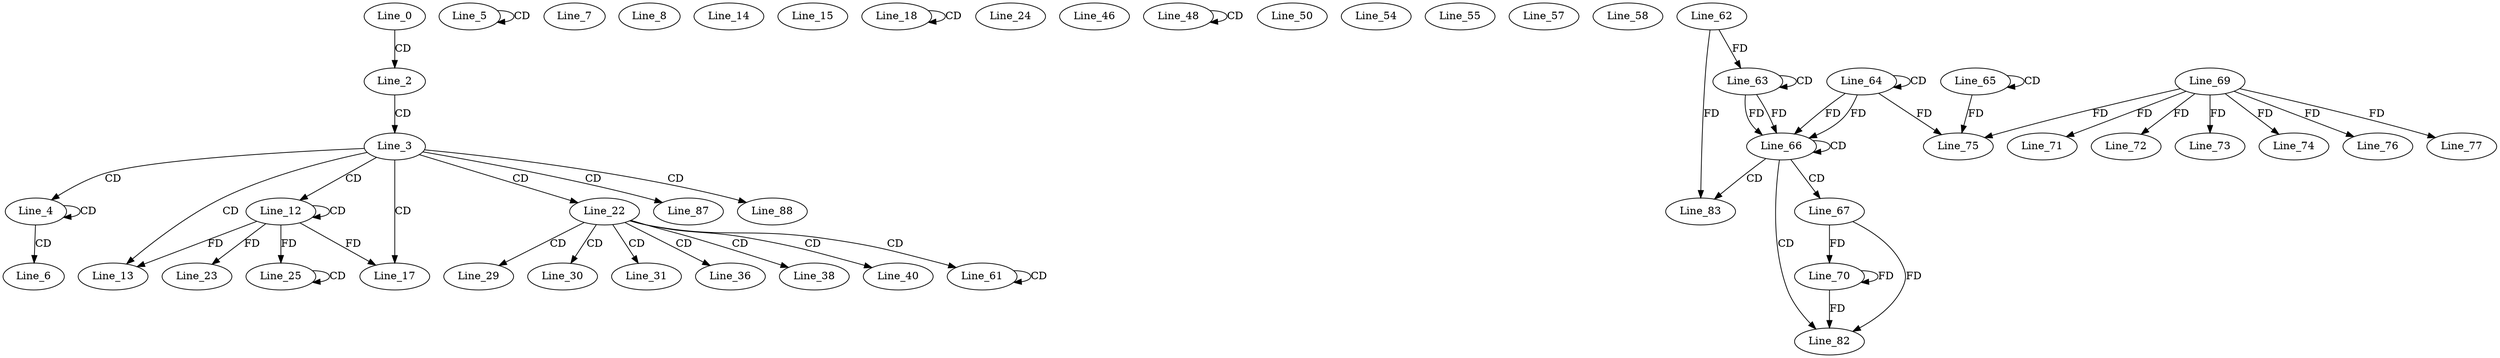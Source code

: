 digraph G {
  Line_0;
  Line_2;
  Line_3;
  Line_4;
  Line_4;
  Line_4;
  Line_4;
  Line_5;
  Line_5;
  Line_5;
  Line_6;
  Line_6;
  Line_6;
  Line_6;
  Line_7;
  Line_8;
  Line_12;
  Line_12;
  Line_13;
  Line_14;
  Line_15;
  Line_17;
  Line_17;
  Line_17;
  Line_17;
  Line_17;
  Line_18;
  Line_18;
  Line_18;
  Line_18;
  Line_22;
  Line_23;
  Line_23;
  Line_23;
  Line_23;
  Line_23;
  Line_24;
  Line_24;
  Line_24;
  Line_25;
  Line_25;
  Line_29;
  Line_29;
  Line_29;
  Line_29;
  Line_30;
  Line_30;
  Line_31;
  Line_31;
  Line_36;
  Line_38;
  Line_40;
  Line_46;
  Line_48;
  Line_48;
  Line_50;
  Line_50;
  Line_54;
  Line_55;
  Line_57;
  Line_58;
  Line_61;
  Line_61;
  Line_62;
  Line_63;
  Line_63;
  Line_63;
  Line_64;
  Line_64;
  Line_64;
  Line_65;
  Line_65;
  Line_65;
  Line_66;
  Line_66;
  Line_67;
  Line_69;
  Line_70;
  Line_71;
  Line_72;
  Line_73;
  Line_74;
  Line_75;
  Line_75;
  Line_76;
  Line_77;
  Line_82;
  Line_82;
  Line_82;
  Line_83;
  Line_87;
  Line_88;
  Line_0 -> Line_2 [ label="CD" ];
  Line_2 -> Line_3 [ label="CD" ];
  Line_3 -> Line_4 [ label="CD" ];
  Line_4 -> Line_4 [ label="CD" ];
  Line_5 -> Line_5 [ label="CD" ];
  Line_4 -> Line_6 [ label="CD" ];
  Line_3 -> Line_12 [ label="CD" ];
  Line_12 -> Line_12 [ label="CD" ];
  Line_3 -> Line_13 [ label="CD" ];
  Line_12 -> Line_13 [ label="FD" ];
  Line_3 -> Line_17 [ label="CD" ];
  Line_12 -> Line_17 [ label="FD" ];
  Line_18 -> Line_18 [ label="CD" ];
  Line_3 -> Line_22 [ label="CD" ];
  Line_12 -> Line_23 [ label="FD" ];
  Line_25 -> Line_25 [ label="CD" ];
  Line_12 -> Line_25 [ label="FD" ];
  Line_22 -> Line_29 [ label="CD" ];
  Line_22 -> Line_30 [ label="CD" ];
  Line_22 -> Line_31 [ label="CD" ];
  Line_22 -> Line_36 [ label="CD" ];
  Line_22 -> Line_38 [ label="CD" ];
  Line_22 -> Line_40 [ label="CD" ];
  Line_48 -> Line_48 [ label="CD" ];
  Line_22 -> Line_61 [ label="CD" ];
  Line_61 -> Line_61 [ label="CD" ];
  Line_63 -> Line_63 [ label="CD" ];
  Line_62 -> Line_63 [ label="FD" ];
  Line_64 -> Line_64 [ label="CD" ];
  Line_65 -> Line_65 [ label="CD" ];
  Line_63 -> Line_66 [ label="FD" ];
  Line_64 -> Line_66 [ label="FD" ];
  Line_66 -> Line_66 [ label="CD" ];
  Line_63 -> Line_66 [ label="FD" ];
  Line_64 -> Line_66 [ label="FD" ];
  Line_66 -> Line_67 [ label="CD" ];
  Line_67 -> Line_70 [ label="FD" ];
  Line_70 -> Line_70 [ label="FD" ];
  Line_69 -> Line_71 [ label="FD" ];
  Line_69 -> Line_72 [ label="FD" ];
  Line_69 -> Line_73 [ label="FD" ];
  Line_69 -> Line_74 [ label="FD" ];
  Line_64 -> Line_75 [ label="FD" ];
  Line_65 -> Line_75 [ label="FD" ];
  Line_69 -> Line_75 [ label="FD" ];
  Line_69 -> Line_76 [ label="FD" ];
  Line_69 -> Line_77 [ label="FD" ];
  Line_66 -> Line_82 [ label="CD" ];
  Line_67 -> Line_82 [ label="FD" ];
  Line_70 -> Line_82 [ label="FD" ];
  Line_66 -> Line_83 [ label="CD" ];
  Line_62 -> Line_83 [ label="FD" ];
  Line_3 -> Line_87 [ label="CD" ];
  Line_3 -> Line_88 [ label="CD" ];
}
